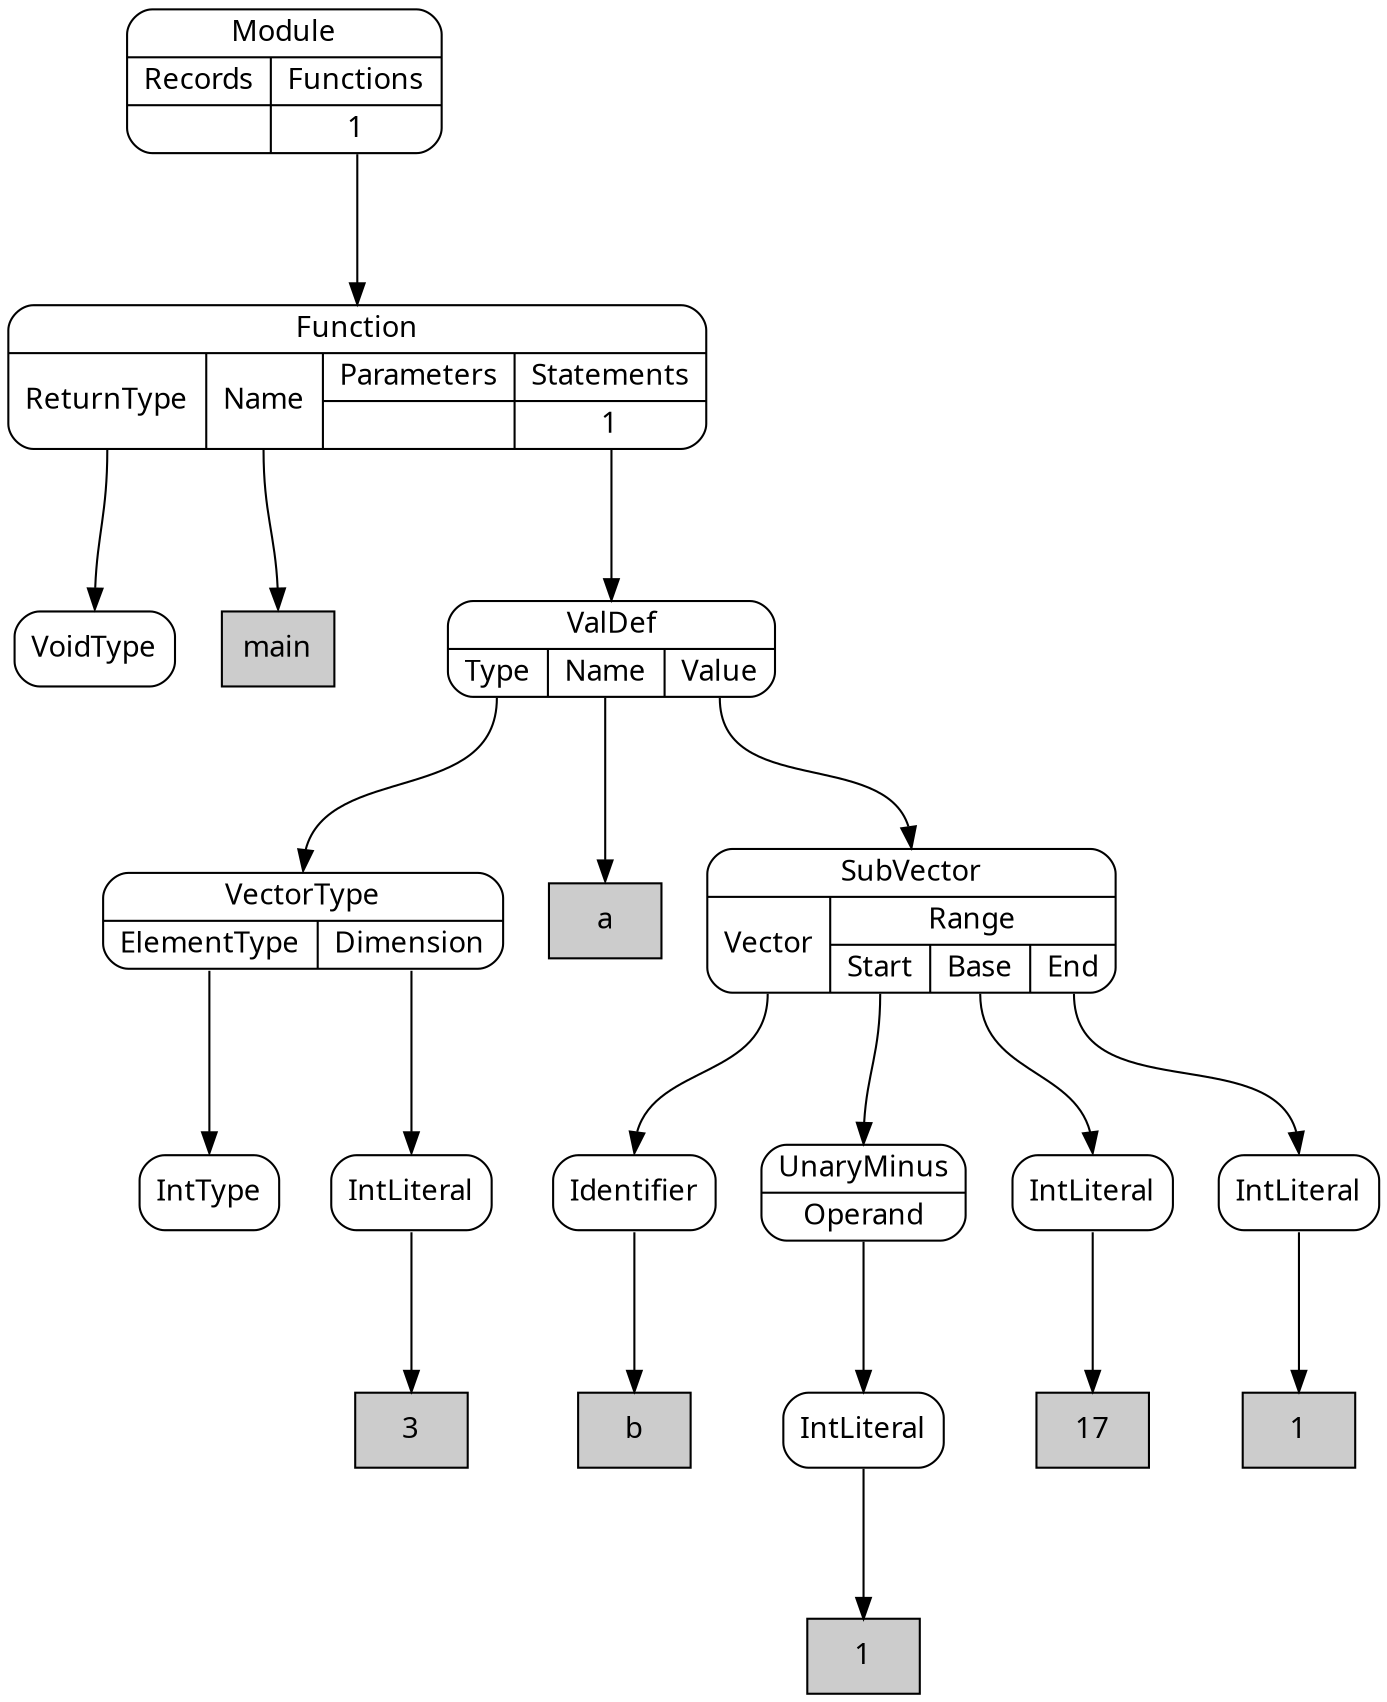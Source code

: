 digraph {
node [shape=Mrecord, style=filled, fillcolor=white, fontname="Calibri"];
graph [ordering=out, nodesep=0.3, ranksep=1];

# SimpleNode VoidType
node0 [label="VoidType", tooltip="VoidType"]

# DeclarationLiteral main
node1 [shape=box, label="main", fillcolor="#cccccc", tooltip="main"]

# SimpleNode IntType
node2 [label="IntType", tooltip="IntType"]

# Literal 3
node3 [shape=box, label="3", fillcolor="#cccccc", tooltip="3"]

# SimpleNode IntLiteral
node4:s -> node3:n
node4 [label="IntLiteral", tooltip="IntLiteral"]

# PortNode VectorType
node5:p0:s -> node2:n
node5:p1:s -> node4:n
node5 [label="{VectorType|{<p0>ElementType|<p1>Dimension}}", tooltip="VectorType"]

# DeclarationLiteral a
node6 [shape=box, label="a", fillcolor="#cccccc", tooltip="a"]

# ReferenceLiteral b
node7 [shape=box, label="b", fillcolor="#cccccc", tooltip="b"]

# SimpleNode Identifier
node8:s -> node7:n
node8 [label="Identifier", tooltip="Identifier"]

# Literal 1
node9 [shape=box, label="1", fillcolor="#cccccc", tooltip="1"]

# SimpleNode IntLiteral
node10:s -> node9:n
node10 [label="IntLiteral", tooltip="IntLiteral"]

# PortNode UnaryMinus
node11:p0:s -> node10:n
node11 [label="{UnaryMinus|{<p0>Operand}}", tooltip="UnaryMinus"]

# Literal 17
node12 [shape=box, label="17", fillcolor="#cccccc", tooltip="17"]

# SimpleNode IntLiteral
node13:s -> node12:n
node13 [label="IntLiteral", tooltip="IntLiteral"]

# Literal 1
node14 [shape=box, label="1", fillcolor="#cccccc", tooltip="1"]

# SimpleNode IntLiteral
node15:s -> node14:n
node15 [label="IntLiteral", tooltip="IntLiteral"]

# PortNode SubVector
node16:p0:s -> node8:n
node16:p1_0:s -> node11:n
node16:p1_1:s -> node13:n
node16:p1_2:s -> node15:n
node16 [label="{SubVector|{<p0>Vector|{Range|{<p1_0>Start|<p1_1>Base|<p1_2>End}}}}", tooltip="SubVector"]

# PortNode ValDef
node17:p0:s -> node5:n
node17:p1:s -> node6:n
node17:p2:s -> node16:n
node17 [label="{ValDef|{<p0>Type|<p1>Name|<p2>Value}}", tooltip="ValDef"]

# PortNode Function
node18:p0:s -> node0:n
node18:p1:s -> node1:n
node18:p3_0:s -> node17:n
node18 [label="{Function|{<p0>ReturnType|<p1>Name|{Parameters|{}}|{Statements|{<p3_0>1}}}}", tooltip="Function"]

# PortNode Module
node19:p1_0:s -> node18:n
node19 [label="{Module|{{Records|{}}|{Functions|{<p1_0>1}}}}", tooltip="Module"]

}
